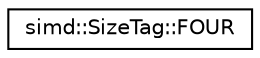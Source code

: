 digraph "Graphical Class Hierarchy"
{
 // LATEX_PDF_SIZE
  edge [fontname="Helvetica",fontsize="10",labelfontname="Helvetica",labelfontsize="10"];
  node [fontname="Helvetica",fontsize="10",shape=record];
  rankdir="LR";
  Node0 [label="simd::SizeTag::FOUR",height=0.2,width=0.4,color="black", fillcolor="white", style="filled",URL="$structsimd_1_1SizeTag_1_1FOUR.html",tooltip=" "];
}
